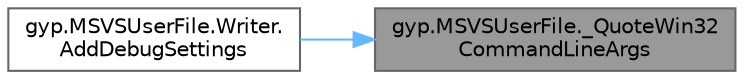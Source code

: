 digraph "gyp.MSVSUserFile._QuoteWin32CommandLineArgs"
{
 // LATEX_PDF_SIZE
  bgcolor="transparent";
  edge [fontname=Helvetica,fontsize=10,labelfontname=Helvetica,labelfontsize=10];
  node [fontname=Helvetica,fontsize=10,shape=box,height=0.2,width=0.4];
  rankdir="RL";
  Node1 [id="Node000001",label="gyp.MSVSUserFile._QuoteWin32\lCommandLineArgs",height=0.2,width=0.4,color="gray40", fillcolor="grey60", style="filled", fontcolor="black",tooltip=" "];
  Node1 -> Node2 [id="edge3_Node000001_Node000002",dir="back",color="steelblue1",style="solid",tooltip=" "];
  Node2 [id="Node000002",label="gyp.MSVSUserFile.Writer.\lAddDebugSettings",height=0.2,width=0.4,color="grey40", fillcolor="white", style="filled",URL="$classgyp_1_1_m_s_v_s_user_file_1_1_writer.html#aa36817bb1c5cdb7d110ffe39b8b83508",tooltip=" "];
}
